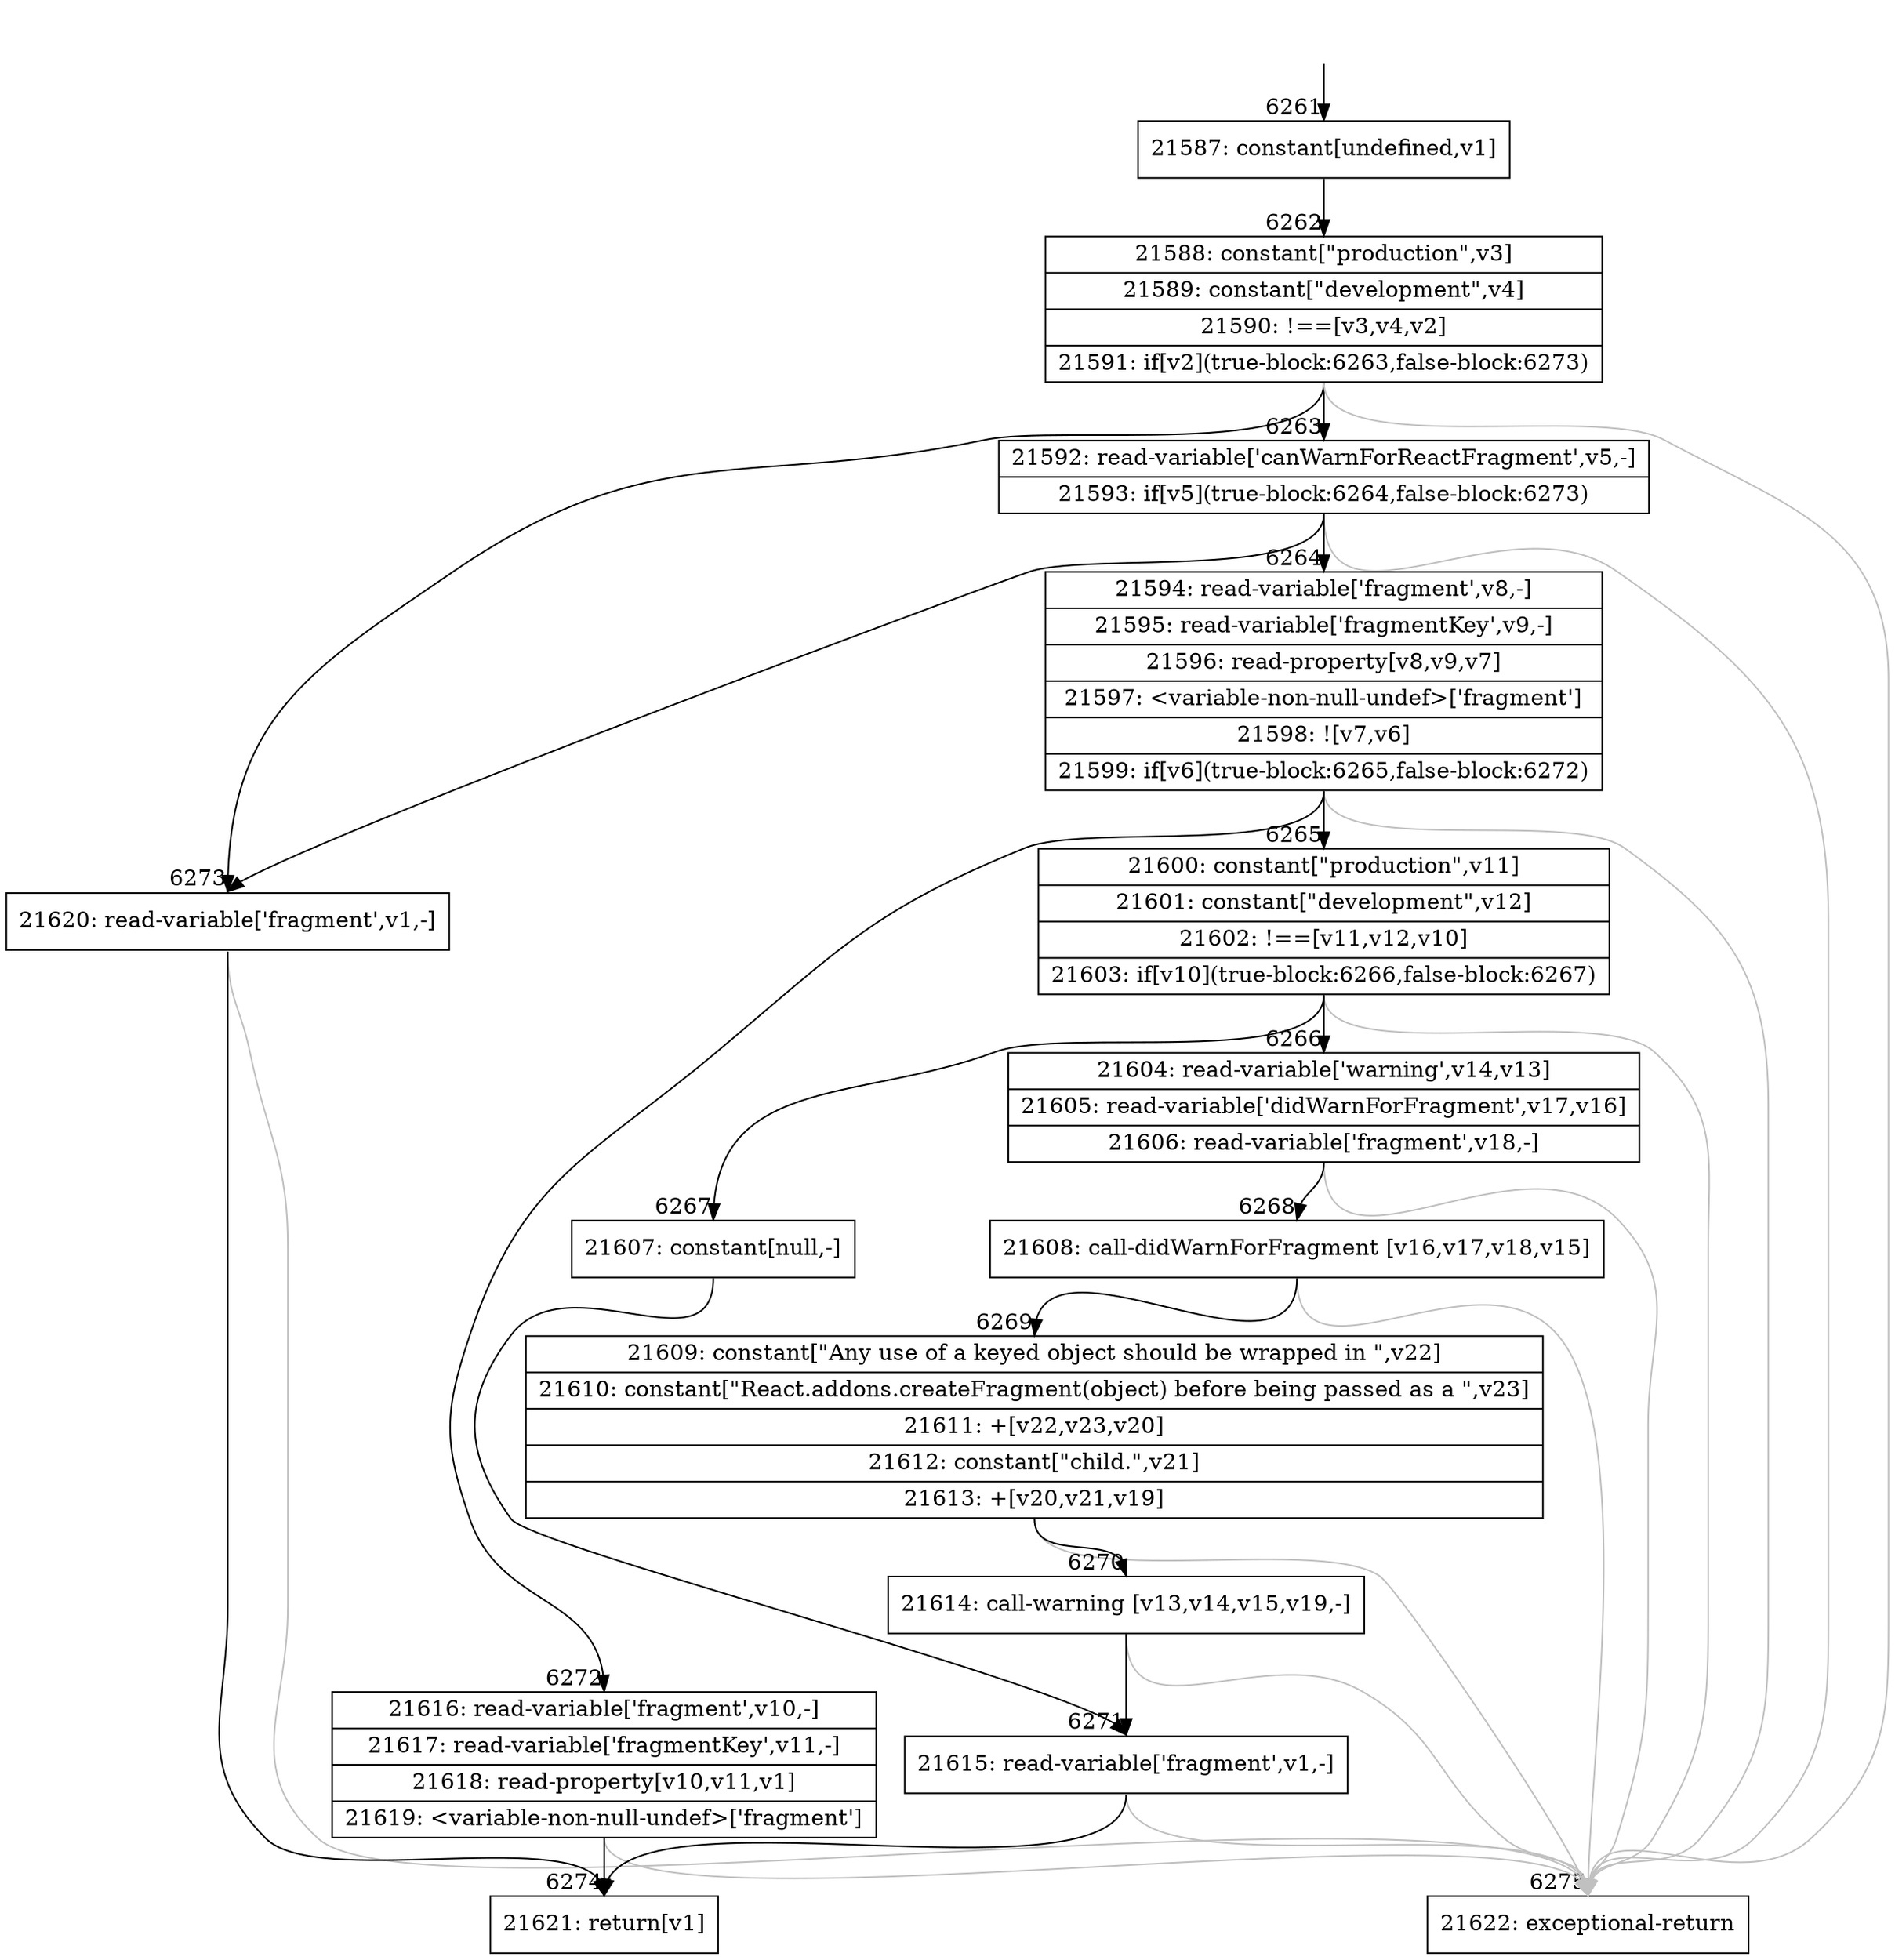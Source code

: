 digraph {
rankdir="TD"
BB_entry432[shape=none,label=""];
BB_entry432 -> BB6261 [tailport=s, headport=n, headlabel="    6261"]
BB6261 [shape=record label="{21587: constant[undefined,v1]}" ] 
BB6261 -> BB6262 [tailport=s, headport=n, headlabel="      6262"]
BB6262 [shape=record label="{21588: constant[\"production\",v3]|21589: constant[\"development\",v4]|21590: !==[v3,v4,v2]|21591: if[v2](true-block:6263,false-block:6273)}" ] 
BB6262 -> BB6263 [tailport=s, headport=n, headlabel="      6263"]
BB6262 -> BB6273 [tailport=s, headport=n, headlabel="      6273"]
BB6262 -> BB6275 [tailport=s, headport=n, color=gray, headlabel="      6275"]
BB6263 [shape=record label="{21592: read-variable['canWarnForReactFragment',v5,-]|21593: if[v5](true-block:6264,false-block:6273)}" ] 
BB6263 -> BB6264 [tailport=s, headport=n, headlabel="      6264"]
BB6263 -> BB6273 [tailport=s, headport=n]
BB6263 -> BB6275 [tailport=s, headport=n, color=gray]
BB6264 [shape=record label="{21594: read-variable['fragment',v8,-]|21595: read-variable['fragmentKey',v9,-]|21596: read-property[v8,v9,v7]|21597: \<variable-non-null-undef\>['fragment']|21598: ![v7,v6]|21599: if[v6](true-block:6265,false-block:6272)}" ] 
BB6264 -> BB6265 [tailport=s, headport=n, headlabel="      6265"]
BB6264 -> BB6272 [tailport=s, headport=n, headlabel="      6272"]
BB6264 -> BB6275 [tailport=s, headport=n, color=gray]
BB6265 [shape=record label="{21600: constant[\"production\",v11]|21601: constant[\"development\",v12]|21602: !==[v11,v12,v10]|21603: if[v10](true-block:6266,false-block:6267)}" ] 
BB6265 -> BB6266 [tailport=s, headport=n, headlabel="      6266"]
BB6265 -> BB6267 [tailport=s, headport=n, headlabel="      6267"]
BB6265 -> BB6275 [tailport=s, headport=n, color=gray]
BB6266 [shape=record label="{21604: read-variable['warning',v14,v13]|21605: read-variable['didWarnForFragment',v17,v16]|21606: read-variable['fragment',v18,-]}" ] 
BB6266 -> BB6268 [tailport=s, headport=n, headlabel="      6268"]
BB6266 -> BB6275 [tailport=s, headport=n, color=gray]
BB6267 [shape=record label="{21607: constant[null,-]}" ] 
BB6267 -> BB6271 [tailport=s, headport=n, headlabel="      6271"]
BB6268 [shape=record label="{21608: call-didWarnForFragment [v16,v17,v18,v15]}" ] 
BB6268 -> BB6269 [tailport=s, headport=n, headlabel="      6269"]
BB6268 -> BB6275 [tailport=s, headport=n, color=gray]
BB6269 [shape=record label="{21609: constant[\"Any use of a keyed object should be wrapped in \",v22]|21610: constant[\"React.addons.createFragment(object) before being passed as a \",v23]|21611: +[v22,v23,v20]|21612: constant[\"child.\",v21]|21613: +[v20,v21,v19]}" ] 
BB6269 -> BB6270 [tailport=s, headport=n, headlabel="      6270"]
BB6269 -> BB6275 [tailport=s, headport=n, color=gray]
BB6270 [shape=record label="{21614: call-warning [v13,v14,v15,v19,-]}" ] 
BB6270 -> BB6271 [tailport=s, headport=n]
BB6270 -> BB6275 [tailport=s, headport=n, color=gray]
BB6271 [shape=record label="{21615: read-variable['fragment',v1,-]}" ] 
BB6271 -> BB6274 [tailport=s, headport=n, headlabel="      6274"]
BB6271 -> BB6275 [tailport=s, headport=n, color=gray]
BB6272 [shape=record label="{21616: read-variable['fragment',v10,-]|21617: read-variable['fragmentKey',v11,-]|21618: read-property[v10,v11,v1]|21619: \<variable-non-null-undef\>['fragment']}" ] 
BB6272 -> BB6274 [tailport=s, headport=n]
BB6272 -> BB6275 [tailport=s, headport=n, color=gray]
BB6273 [shape=record label="{21620: read-variable['fragment',v1,-]}" ] 
BB6273 -> BB6274 [tailport=s, headport=n]
BB6273 -> BB6275 [tailport=s, headport=n, color=gray]
BB6274 [shape=record label="{21621: return[v1]}" ] 
BB6275 [shape=record label="{21622: exceptional-return}" ] 
//#$~ 11078
}
